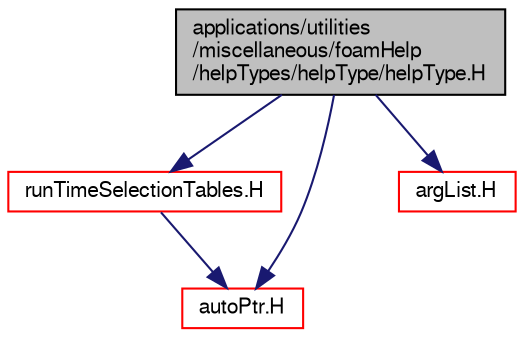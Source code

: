 digraph "applications/utilities/miscellaneous/foamHelp/helpTypes/helpType/helpType.H"
{
  bgcolor="transparent";
  edge [fontname="FreeSans",fontsize="10",labelfontname="FreeSans",labelfontsize="10"];
  node [fontname="FreeSans",fontsize="10",shape=record];
  Node0 [label="applications/utilities\l/miscellaneous/foamHelp\l/helpTypes/helpType/helpType.H",height=0.2,width=0.4,color="black", fillcolor="grey75", style="filled", fontcolor="black"];
  Node0 -> Node1 [color="midnightblue",fontsize="10",style="solid",fontname="FreeSans"];
  Node1 [label="runTimeSelectionTables.H",height=0.2,width=0.4,color="red",URL="$a09266.html",tooltip="Macros to ease declaration of run-time selection tables. "];
  Node1 -> Node49 [color="midnightblue",fontsize="10",style="solid",fontname="FreeSans"];
  Node49 [label="autoPtr.H",height=0.2,width=0.4,color="red",URL="$a11078.html"];
  Node0 -> Node49 [color="midnightblue",fontsize="10",style="solid",fontname="FreeSans"];
  Node0 -> Node55 [color="midnightblue",fontsize="10",style="solid",fontname="FreeSans"];
  Node55 [label="argList.H",height=0.2,width=0.4,color="red",URL="$a10193.html"];
}
